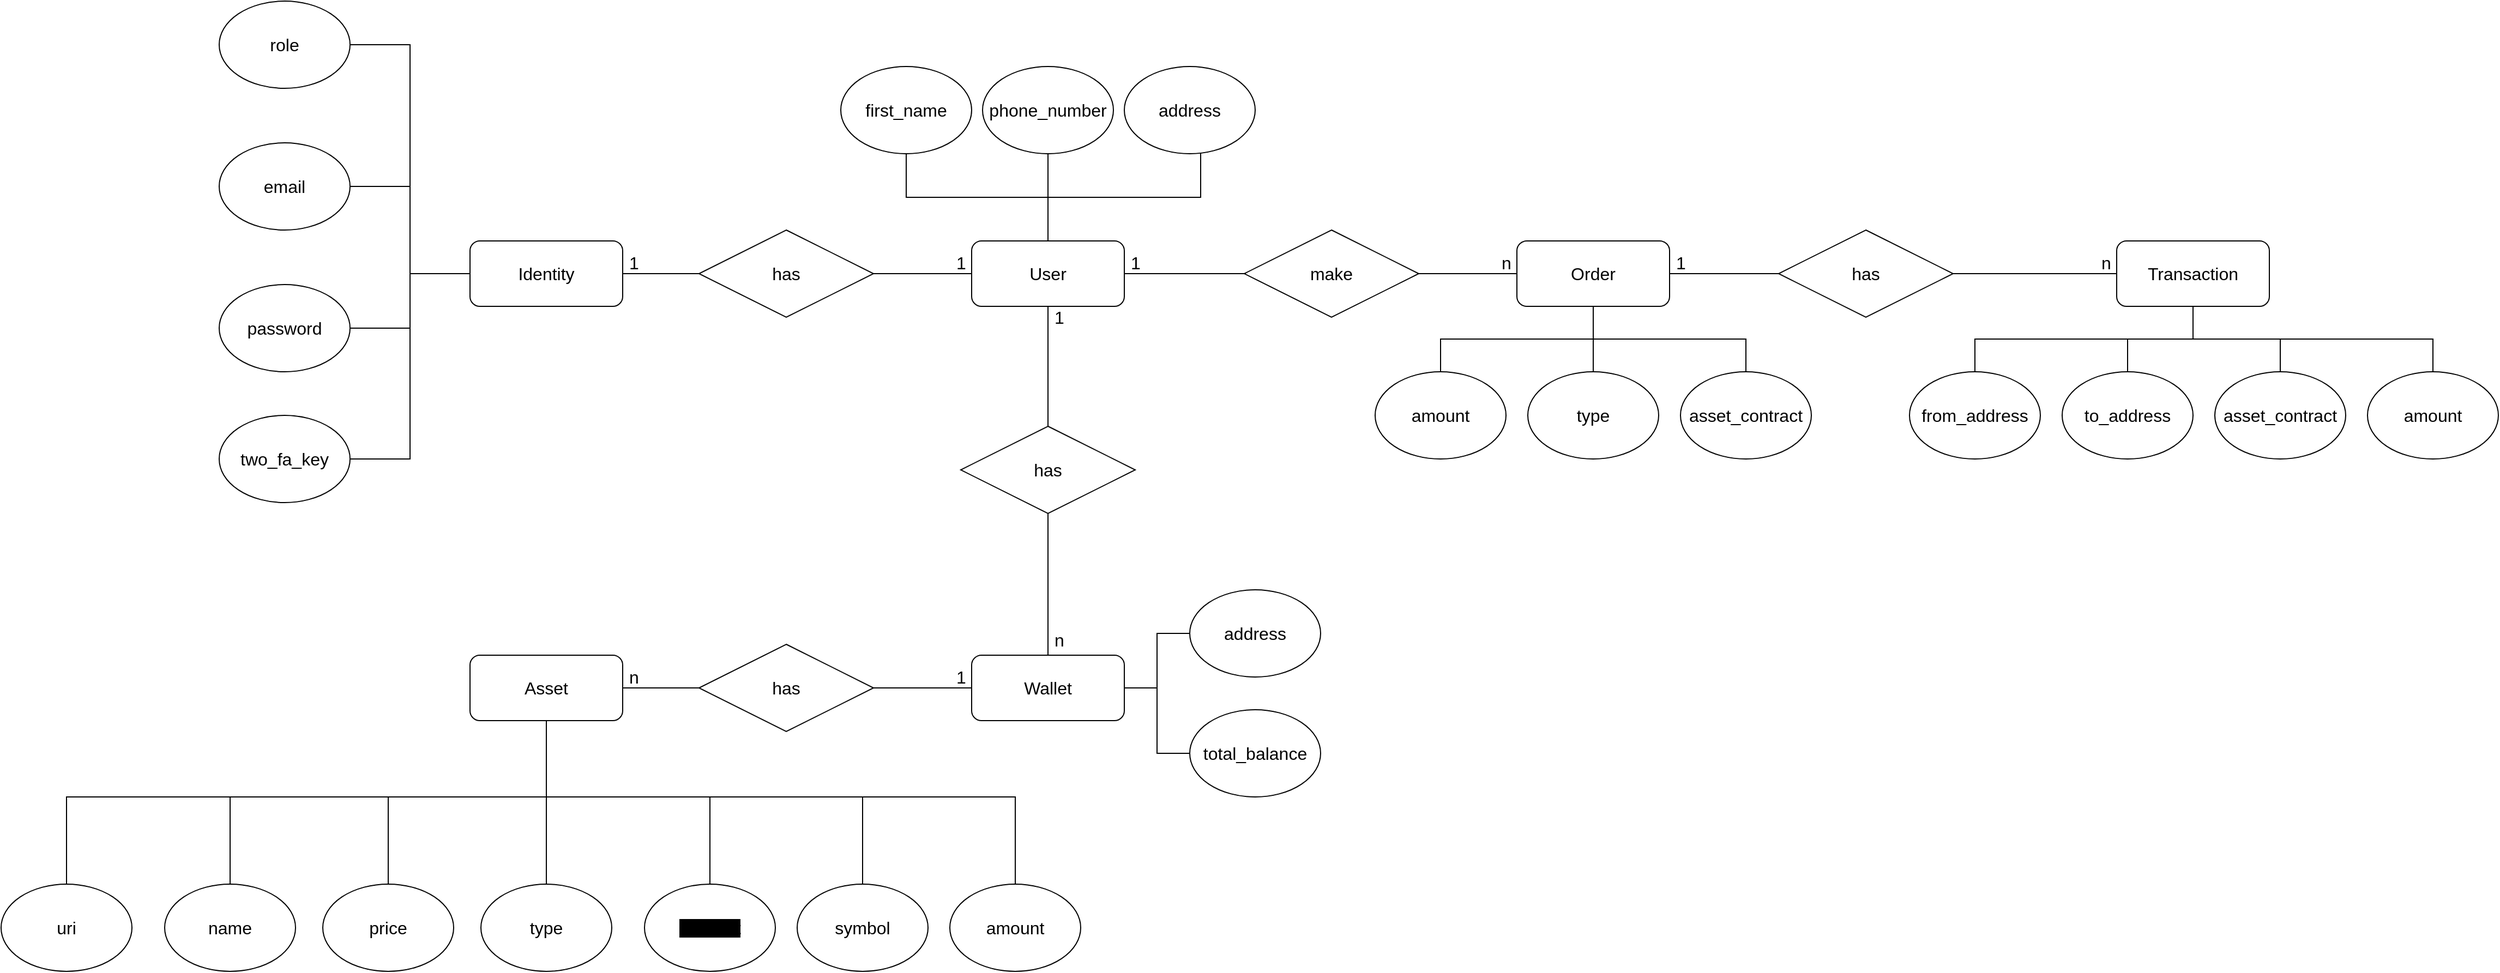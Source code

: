 <mxfile>
    <diagram id="1s-TvGuRiIi2WM94pZ83" name="SATAEX">
        <mxGraphModel dx="1370" dy="263" grid="1" gridSize="10" guides="1" tooltips="1" connect="1" arrows="1" fold="1" page="1" pageScale="1" pageWidth="850" pageHeight="1100" math="0" shadow="0">
            <root>
                <mxCell id="0"/>
                <mxCell id="1" parent="0"/>
                <mxCell id="2" value="User" style="rounded=1;whiteSpace=wrap;html=1;fontSize=16;" parent="1" vertex="1">
                    <mxGeometry x="130" y="270" width="140" height="60" as="geometry"/>
                </mxCell>
                <mxCell id="118" style="edgeStyle=orthogonalEdgeStyle;rounded=0;orthogonalLoop=1;jettySize=auto;html=1;entryX=0.5;entryY=0;entryDx=0;entryDy=0;startArrow=none;startFill=0;endArrow=none;endFill=0;fontSize=16;" parent="1" source="4" target="2" edge="1">
                    <mxGeometry relative="1" as="geometry"/>
                </mxCell>
                <mxCell id="4" value="first_name" style="ellipse;whiteSpace=wrap;html=1;fontSize=16;" parent="1" vertex="1">
                    <mxGeometry x="10" y="110" width="120" height="80" as="geometry"/>
                </mxCell>
                <mxCell id="32" value="last_name" style="edgeStyle=orthogonalEdgeStyle;rounded=0;orthogonalLoop=1;jettySize=auto;html=1;" parent="1" edge="1">
                    <mxGeometry x="260" y="200" width="120" height="80" as="geometry"/>
                </mxCell>
                <mxCell id="119" style="edgeStyle=orthogonalEdgeStyle;rounded=0;orthogonalLoop=1;jettySize=auto;html=1;startArrow=none;startFill=0;endArrow=none;endFill=0;fontSize=16;" parent="1" source="33" target="2" edge="1">
                    <mxGeometry relative="1" as="geometry"/>
                </mxCell>
                <mxCell id="33" value="phone_number" style="ellipse;whiteSpace=wrap;html=1;fontSize=16;" parent="1" vertex="1">
                    <mxGeometry x="140" y="110" width="120" height="80" as="geometry"/>
                </mxCell>
                <mxCell id="120" style="edgeStyle=orthogonalEdgeStyle;rounded=0;orthogonalLoop=1;jettySize=auto;html=1;startArrow=none;startFill=0;endArrow=none;endFill=0;fontSize=16;" parent="1" source="35" edge="1">
                    <mxGeometry relative="1" as="geometry">
                        <mxPoint x="200" y="270" as="targetPoint"/>
                        <Array as="points">
                            <mxPoint x="340" y="230"/>
                            <mxPoint x="200" y="230"/>
                        </Array>
                    </mxGeometry>
                </mxCell>
                <mxCell id="35" value="address" style="ellipse;whiteSpace=wrap;html=1;fontSize=16;" parent="1" vertex="1">
                    <mxGeometry x="270" y="110" width="120" height="80" as="geometry"/>
                </mxCell>
                <mxCell id="43" style="edgeStyle=orthogonalEdgeStyle;rounded=0;orthogonalLoop=1;jettySize=auto;html=1;exitX=0;exitY=0.5;exitDx=0;exitDy=0;entryX=1;entryY=0.5;entryDx=0;entryDy=0;endArrow=none;endFill=0;fontSize=16;" parent="1" source="41" target="42" edge="1">
                    <mxGeometry relative="1" as="geometry"/>
                </mxCell>
                <mxCell id="44" value="password" style="ellipse;whiteSpace=wrap;html=1;fontSize=16;" parent="1" vertex="1">
                    <mxGeometry x="-560" y="310" width="120" height="80" as="geometry"/>
                </mxCell>
                <mxCell id="42" value="email" style="ellipse;whiteSpace=wrap;html=1;fontSize=16;" parent="1" vertex="1">
                    <mxGeometry x="-560" y="180" width="120" height="80" as="geometry"/>
                </mxCell>
                <mxCell id="46" style="edgeStyle=orthogonalEdgeStyle;rounded=0;orthogonalLoop=1;jettySize=auto;html=1;entryX=1;entryY=0.5;entryDx=0;entryDy=0;endArrow=none;endFill=0;fontSize=16;" parent="1" source="41" target="44" edge="1">
                    <mxGeometry relative="1" as="geometry"/>
                </mxCell>
                <mxCell id="52" style="edgeStyle=orthogonalEdgeStyle;rounded=0;orthogonalLoop=1;jettySize=auto;html=1;entryX=0;entryY=0.5;entryDx=0;entryDy=0;startArrow=none;startFill=0;endArrow=none;endFill=0;fontSize=16;" parent="1" source="41" target="45" edge="1">
                    <mxGeometry relative="1" as="geometry"/>
                </mxCell>
                <mxCell id="54" style="edgeStyle=orthogonalEdgeStyle;rounded=0;orthogonalLoop=1;jettySize=auto;html=1;entryX=1;entryY=0.5;entryDx=0;entryDy=0;endArrow=none;endFill=0;fontSize=16;" parent="1" source="41" target="53" edge="1">
                    <mxGeometry relative="1" as="geometry"/>
                </mxCell>
                <mxCell id="148" style="edgeStyle=orthogonalEdgeStyle;rounded=0;orthogonalLoop=1;jettySize=auto;html=1;exitX=0;exitY=0.5;exitDx=0;exitDy=0;entryX=1;entryY=0.5;entryDx=0;entryDy=0;endArrow=none;endFill=0;fontSize=16;" edge="1" parent="1" source="41" target="147">
                    <mxGeometry relative="1" as="geometry"/>
                </mxCell>
                <mxCell id="41" value="Identity" style="rounded=1;whiteSpace=wrap;html=1;fontSize=16;" parent="1" vertex="1">
                    <mxGeometry x="-330" y="270" width="140" height="60" as="geometry"/>
                </mxCell>
                <mxCell id="47" style="edgeStyle=orthogonalEdgeStyle;rounded=0;orthogonalLoop=1;jettySize=auto;html=1;exitX=1;exitY=0.5;exitDx=0;exitDy=0;entryX=0;entryY=0.5;entryDx=0;entryDy=0;endArrow=none;endFill=0;fontSize=16;" parent="1" source="45" target="2" edge="1">
                    <mxGeometry relative="1" as="geometry"/>
                </mxCell>
                <mxCell id="45" value="has" style="rhombus;whiteSpace=wrap;html=1;fontSize=16;" parent="1" vertex="1">
                    <mxGeometry x="-120" y="260" width="160" height="80" as="geometry"/>
                </mxCell>
                <mxCell id="53" value="two_fa_key" style="ellipse;whiteSpace=wrap;html=1;fontSize=16;" parent="1" vertex="1">
                    <mxGeometry x="-560" y="430" width="120" height="80" as="geometry"/>
                </mxCell>
                <mxCell id="76" style="edgeStyle=orthogonalEdgeStyle;rounded=0;orthogonalLoop=1;jettySize=auto;html=1;entryX=0;entryY=0.5;entryDx=0;entryDy=0;startArrow=none;startFill=0;endArrow=none;endFill=0;fontSize=16;" parent="1" source="56" target="75" edge="1">
                    <mxGeometry relative="1" as="geometry"/>
                </mxCell>
                <mxCell id="77" style="edgeStyle=orthogonalEdgeStyle;rounded=0;orthogonalLoop=1;jettySize=auto;html=1;entryX=0;entryY=0.5;entryDx=0;entryDy=0;startArrow=none;startFill=0;endArrow=none;endFill=0;fontSize=16;" parent="1" source="56" target="74" edge="1">
                    <mxGeometry relative="1" as="geometry"/>
                </mxCell>
                <mxCell id="56" value="Wallet" style="rounded=1;whiteSpace=wrap;html=1;fontSize=16;" parent="1" vertex="1">
                    <mxGeometry x="130" y="650" width="140" height="60" as="geometry"/>
                </mxCell>
                <mxCell id="59" style="edgeStyle=orthogonalEdgeStyle;rounded=0;orthogonalLoop=1;jettySize=auto;html=1;entryX=0.5;entryY=1;entryDx=0;entryDy=0;startArrow=none;startFill=0;endArrow=none;endFill=0;fontSize=16;" parent="1" source="58" target="2" edge="1">
                    <mxGeometry relative="1" as="geometry"/>
                </mxCell>
                <mxCell id="60" style="edgeStyle=orthogonalEdgeStyle;rounded=0;orthogonalLoop=1;jettySize=auto;html=1;entryX=0.5;entryY=0;entryDx=0;entryDy=0;startArrow=none;startFill=0;endArrow=none;endFill=0;fontSize=16;" parent="1" source="58" target="56" edge="1">
                    <mxGeometry relative="1" as="geometry"/>
                </mxCell>
                <mxCell id="68" value="n" style="edgeLabel;html=1;align=center;verticalAlign=middle;resizable=0;points=[];fontSize=16;" parent="60" vertex="1" connectable="0">
                    <mxGeometry x="0.778" y="2" relative="1" as="geometry">
                        <mxPoint x="8" as="offset"/>
                    </mxGeometry>
                </mxCell>
                <mxCell id="58" value="has" style="rhombus;whiteSpace=wrap;html=1;fontSize=16;" parent="1" vertex="1">
                    <mxGeometry x="120" y="440" width="160" height="80" as="geometry"/>
                </mxCell>
                <mxCell id="71" value="1" style="text;html=1;align=center;verticalAlign=middle;resizable=0;points=[];autosize=1;strokeColor=none;fontSize=16;" parent="1" vertex="1">
                    <mxGeometry x="-190" y="280" width="20" height="20" as="geometry"/>
                </mxCell>
                <mxCell id="73" value="1" style="text;html=1;align=center;verticalAlign=middle;resizable=0;points=[];autosize=1;strokeColor=none;fontSize=16;" parent="1" vertex="1">
                    <mxGeometry x="110" y="280" width="20" height="20" as="geometry"/>
                </mxCell>
                <mxCell id="74" value="address" style="ellipse;whiteSpace=wrap;html=1;fontSize=16;" parent="1" vertex="1">
                    <mxGeometry x="330" y="590" width="120" height="80" as="geometry"/>
                </mxCell>
                <mxCell id="75" value="total_balance" style="ellipse;whiteSpace=wrap;html=1;fontSize=16;" parent="1" vertex="1">
                    <mxGeometry x="330" y="700" width="120" height="80" as="geometry"/>
                </mxCell>
                <mxCell id="100" style="edgeStyle=orthogonalEdgeStyle;rounded=0;orthogonalLoop=1;jettySize=auto;html=1;startArrow=none;startFill=0;endArrow=none;endFill=0;fontSize=16;" parent="1" source="78" target="98" edge="1">
                    <mxGeometry relative="1" as="geometry">
                        <Array as="points">
                            <mxPoint x="-260" y="780"/>
                            <mxPoint x="30" y="780"/>
                        </Array>
                    </mxGeometry>
                </mxCell>
                <mxCell id="101" style="edgeStyle=orthogonalEdgeStyle;rounded=0;orthogonalLoop=1;jettySize=auto;html=1;startArrow=none;startFill=0;endArrow=none;endFill=0;fontSize=16;" parent="1" source="78" target="96" edge="1">
                    <mxGeometry relative="1" as="geometry">
                        <Array as="points">
                            <mxPoint x="-260" y="780"/>
                            <mxPoint x="-110" y="780"/>
                        </Array>
                    </mxGeometry>
                </mxCell>
                <mxCell id="102" style="edgeStyle=orthogonalEdgeStyle;rounded=0;orthogonalLoop=1;jettySize=auto;html=1;entryX=0.5;entryY=0;entryDx=0;entryDy=0;startArrow=none;startFill=0;endArrow=none;endFill=0;fontSize=16;" parent="1" source="78" target="93" edge="1">
                    <mxGeometry relative="1" as="geometry"/>
                </mxCell>
                <mxCell id="103" style="edgeStyle=orthogonalEdgeStyle;rounded=0;orthogonalLoop=1;jettySize=auto;html=1;entryX=0.5;entryY=0;entryDx=0;entryDy=0;startArrow=none;startFill=0;endArrow=none;endFill=0;fontSize=16;" parent="1" source="78" target="86" edge="1">
                    <mxGeometry relative="1" as="geometry">
                        <Array as="points">
                            <mxPoint x="-260" y="780"/>
                            <mxPoint x="-405" y="780"/>
                        </Array>
                    </mxGeometry>
                </mxCell>
                <mxCell id="104" style="edgeStyle=orthogonalEdgeStyle;rounded=0;orthogonalLoop=1;jettySize=auto;html=1;entryX=0.5;entryY=0;entryDx=0;entryDy=0;startArrow=none;startFill=0;endArrow=none;endFill=0;fontSize=16;" parent="1" source="78" target="85" edge="1">
                    <mxGeometry relative="1" as="geometry">
                        <Array as="points">
                            <mxPoint x="-260" y="780"/>
                            <mxPoint x="-550" y="780"/>
                        </Array>
                    </mxGeometry>
                </mxCell>
                <mxCell id="107" style="edgeStyle=orthogonalEdgeStyle;rounded=0;orthogonalLoop=1;jettySize=auto;html=1;entryX=0.5;entryY=0;entryDx=0;entryDy=0;endArrow=none;endFill=0;exitX=0.5;exitY=1;exitDx=0;exitDy=0;fontSize=16;" parent="1" source="78" target="106" edge="1">
                    <mxGeometry relative="1" as="geometry">
                        <Array as="points">
                            <mxPoint x="-260" y="780"/>
                            <mxPoint x="-700" y="780"/>
                        </Array>
                    </mxGeometry>
                </mxCell>
                <mxCell id="111" style="edgeStyle=orthogonalEdgeStyle;rounded=0;orthogonalLoop=1;jettySize=auto;html=1;entryX=0.5;entryY=0;entryDx=0;entryDy=0;startArrow=none;startFill=0;endArrow=none;endFill=0;fontSize=16;" parent="1" source="78" target="110" edge="1">
                    <mxGeometry relative="1" as="geometry">
                        <Array as="points">
                            <mxPoint x="-260" y="780"/>
                            <mxPoint x="170" y="780"/>
                        </Array>
                    </mxGeometry>
                </mxCell>
                <mxCell id="78" value="Asset" style="rounded=1;whiteSpace=wrap;html=1;fontSize=16;" parent="1" vertex="1">
                    <mxGeometry x="-330" y="650" width="140" height="60" as="geometry"/>
                </mxCell>
                <mxCell id="80" style="edgeStyle=orthogonalEdgeStyle;rounded=0;orthogonalLoop=1;jettySize=auto;html=1;entryX=0;entryY=0.5;entryDx=0;entryDy=0;startArrow=none;startFill=0;endArrow=none;endFill=0;fontSize=16;" parent="1" source="79" target="56" edge="1">
                    <mxGeometry relative="1" as="geometry"/>
                </mxCell>
                <mxCell id="82" value="1" style="text;html=1;align=center;verticalAlign=middle;resizable=0;points=[];autosize=1;strokeColor=none;fontSize=16;" parent="1" vertex="1">
                    <mxGeometry x="110" y="660" width="20" height="20" as="geometry"/>
                </mxCell>
                <mxCell id="81" style="edgeStyle=orthogonalEdgeStyle;rounded=0;orthogonalLoop=1;jettySize=auto;html=1;exitX=0;exitY=0.5;exitDx=0;exitDy=0;entryX=1;entryY=0.5;entryDx=0;entryDy=0;startArrow=none;startFill=0;endArrow=none;endFill=0;fontSize=16;" parent="1" source="79" target="78" edge="1">
                    <mxGeometry relative="1" as="geometry"/>
                </mxCell>
                <mxCell id="79" value="has" style="rhombus;whiteSpace=wrap;html=1;fontSize=16;" parent="1" vertex="1">
                    <mxGeometry x="-120" y="640" width="160" height="80" as="geometry"/>
                </mxCell>
                <mxCell id="83" value="n" style="text;html=1;align=center;verticalAlign=middle;resizable=0;points=[];autosize=1;strokeColor=none;fontSize=16;" parent="1" vertex="1">
                    <mxGeometry x="-190" y="660" width="20" height="20" as="geometry"/>
                </mxCell>
                <mxCell id="85" value="name" style="ellipse;whiteSpace=wrap;html=1;fontSize=16;" parent="1" vertex="1">
                    <mxGeometry x="-610" y="860" width="120" height="80" as="geometry"/>
                </mxCell>
                <mxCell id="86" value="price" style="ellipse;whiteSpace=wrap;html=1;fontSize=16;" parent="1" vertex="1">
                    <mxGeometry x="-465" y="860" width="120" height="80" as="geometry"/>
                </mxCell>
                <mxCell id="93" value="type" style="ellipse;whiteSpace=wrap;html=1;fontSize=16;" parent="1" vertex="1">
                    <mxGeometry x="-320" y="860" width="120" height="80" as="geometry"/>
                </mxCell>
                <mxCell id="95" value="1" style="text;html=1;align=center;verticalAlign=middle;resizable=0;points=[];autosize=1;strokeColor=none;fontSize=16;" parent="1" vertex="1">
                    <mxGeometry x="200" y="330" width="20" height="20" as="geometry"/>
                </mxCell>
                <mxCell id="96" value="&lt;span style=&quot;font-size: 16px ; background-color: rgb(0 , 0 , 0)&quot;&gt;contract&lt;/span&gt;" style="ellipse;whiteSpace=wrap;html=1;fontSize=16;" parent="1" vertex="1">
                    <mxGeometry x="-170" y="860" width="120" height="80" as="geometry"/>
                </mxCell>
                <mxCell id="98" value="symbol" style="ellipse;whiteSpace=wrap;html=1;fontSize=16;" parent="1" vertex="1">
                    <mxGeometry x="-30" y="860" width="120" height="80" as="geometry"/>
                </mxCell>
                <mxCell id="106" value="uri" style="ellipse;whiteSpace=wrap;html=1;fontSize=16;" parent="1" vertex="1">
                    <mxGeometry x="-760" y="860" width="120" height="80" as="geometry"/>
                </mxCell>
                <mxCell id="110" value="amount" style="ellipse;whiteSpace=wrap;html=1;fontSize=16;" parent="1" vertex="1">
                    <mxGeometry x="110" y="860" width="120" height="80" as="geometry"/>
                </mxCell>
                <mxCell id="141" style="edgeStyle=orthogonalEdgeStyle;rounded=0;orthogonalLoop=1;jettySize=auto;html=1;startArrow=none;startFill=0;endArrow=none;endFill=0;fontSize=16;" parent="1" source="112" target="137" edge="1">
                    <mxGeometry relative="1" as="geometry">
                        <Array as="points">
                            <mxPoint x="1250" y="360"/>
                            <mxPoint x="1050" y="360"/>
                        </Array>
                    </mxGeometry>
                </mxCell>
                <mxCell id="142" style="edgeStyle=orthogonalEdgeStyle;rounded=0;orthogonalLoop=1;jettySize=auto;html=1;startArrow=none;startFill=0;endArrow=none;endFill=0;fontSize=16;" parent="1" source="112" target="138" edge="1">
                    <mxGeometry relative="1" as="geometry"/>
                </mxCell>
                <mxCell id="143" style="edgeStyle=orthogonalEdgeStyle;rounded=0;orthogonalLoop=1;jettySize=auto;html=1;entryX=0.5;entryY=0;entryDx=0;entryDy=0;startArrow=none;startFill=0;endArrow=none;endFill=0;fontSize=16;" parent="1" source="112" target="139" edge="1">
                    <mxGeometry relative="1" as="geometry"/>
                </mxCell>
                <mxCell id="144" style="edgeStyle=orthogonalEdgeStyle;rounded=0;orthogonalLoop=1;jettySize=auto;html=1;entryX=0.5;entryY=0;entryDx=0;entryDy=0;startArrow=none;startFill=0;endArrow=none;endFill=0;fontSize=16;" parent="1" source="112" target="140" edge="1">
                    <mxGeometry relative="1" as="geometry">
                        <Array as="points">
                            <mxPoint x="1250" y="360"/>
                            <mxPoint x="1470" y="360"/>
                        </Array>
                    </mxGeometry>
                </mxCell>
                <mxCell id="112" value="Transaction" style="rounded=1;whiteSpace=wrap;html=1;fontSize=16;" parent="1" vertex="1">
                    <mxGeometry x="1180" y="270" width="140" height="60" as="geometry"/>
                </mxCell>
                <mxCell id="114" style="edgeStyle=orthogonalEdgeStyle;rounded=0;orthogonalLoop=1;jettySize=auto;html=1;entryX=1;entryY=0.5;entryDx=0;entryDy=0;startArrow=none;startFill=0;endArrow=none;endFill=0;fontSize=16;" parent="1" source="113" target="2" edge="1">
                    <mxGeometry relative="1" as="geometry"/>
                </mxCell>
                <mxCell id="122" value="" style="edgeStyle=orthogonalEdgeStyle;rounded=0;orthogonalLoop=1;jettySize=auto;html=1;startArrow=none;startFill=0;endArrow=none;endFill=0;fontSize=16;" parent="1" source="113" target="121" edge="1">
                    <mxGeometry relative="1" as="geometry"/>
                </mxCell>
                <mxCell id="113" value="make" style="rhombus;whiteSpace=wrap;html=1;fontSize=16;" parent="1" vertex="1">
                    <mxGeometry x="380" y="260" width="160" height="80" as="geometry"/>
                </mxCell>
                <mxCell id="116" value="1" style="text;html=1;align=center;verticalAlign=middle;resizable=0;points=[];autosize=1;strokeColor=none;fontSize=16;" parent="1" vertex="1">
                    <mxGeometry x="270" y="280" width="20" height="20" as="geometry"/>
                </mxCell>
                <mxCell id="117" value="n" style="text;html=1;align=center;verticalAlign=middle;resizable=0;points=[];autosize=1;strokeColor=none;fontSize=16;" parent="1" vertex="1">
                    <mxGeometry x="610" y="280" width="20" height="20" as="geometry"/>
                </mxCell>
                <mxCell id="128" value="" style="edgeStyle=orthogonalEdgeStyle;rounded=0;orthogonalLoop=1;jettySize=auto;html=1;startArrow=none;startFill=0;endArrow=none;endFill=0;fontSize=16;" parent="1" source="121" target="125" edge="1">
                    <mxGeometry relative="1" as="geometry"/>
                </mxCell>
                <mxCell id="132" style="edgeStyle=orthogonalEdgeStyle;rounded=0;orthogonalLoop=1;jettySize=auto;html=1;entryX=0.5;entryY=0;entryDx=0;entryDy=0;startArrow=none;startFill=0;endArrow=none;endFill=0;fontSize=16;" parent="1" source="121" target="131" edge="1">
                    <mxGeometry relative="1" as="geometry"/>
                </mxCell>
                <mxCell id="134" style="edgeStyle=orthogonalEdgeStyle;rounded=0;orthogonalLoop=1;jettySize=auto;html=1;entryX=0.5;entryY=0;entryDx=0;entryDy=0;startArrow=none;startFill=0;endArrow=none;endFill=0;fontSize=16;" parent="1" source="121" target="133" edge="1">
                    <mxGeometry relative="1" as="geometry">
                        <Array as="points">
                            <mxPoint x="700" y="360"/>
                            <mxPoint x="840" y="360"/>
                        </Array>
                    </mxGeometry>
                </mxCell>
                <mxCell id="136" style="edgeStyle=orthogonalEdgeStyle;rounded=0;orthogonalLoop=1;jettySize=auto;html=1;startArrow=none;startFill=0;endArrow=none;endFill=0;fontSize=16;" parent="1" source="121" target="135" edge="1">
                    <mxGeometry relative="1" as="geometry">
                        <Array as="points">
                            <mxPoint x="700" y="360"/>
                            <mxPoint x="560" y="360"/>
                        </Array>
                    </mxGeometry>
                </mxCell>
                <mxCell id="121" value="Order" style="rounded=1;whiteSpace=wrap;html=1;fontSize=16;" parent="1" vertex="1">
                    <mxGeometry x="630" y="270" width="140" height="60" as="geometry"/>
                </mxCell>
                <mxCell id="126" value="" style="edgeStyle=orthogonalEdgeStyle;rounded=0;orthogonalLoop=1;jettySize=auto;html=1;startArrow=none;startFill=0;endArrow=none;endFill=0;fontSize=16;" parent="1" source="125" target="112" edge="1">
                    <mxGeometry relative="1" as="geometry"/>
                </mxCell>
                <mxCell id="127" value="" style="edgeStyle=orthogonalEdgeStyle;rounded=0;orthogonalLoop=1;jettySize=auto;html=1;startArrow=none;startFill=0;endArrow=none;endFill=0;fontSize=16;" parent="1" source="125" target="121" edge="1">
                    <mxGeometry relative="1" as="geometry"/>
                </mxCell>
                <mxCell id="125" value="has" style="rhombus;whiteSpace=wrap;html=1;fontSize=16;" parent="1" vertex="1">
                    <mxGeometry x="870" y="260" width="160" height="80" as="geometry"/>
                </mxCell>
                <mxCell id="129" value="1" style="text;html=1;align=center;verticalAlign=middle;resizable=0;points=[];autosize=1;strokeColor=none;fontSize=16;" parent="1" vertex="1">
                    <mxGeometry x="770" y="280" width="20" height="20" as="geometry"/>
                </mxCell>
                <mxCell id="130" value="n" style="text;html=1;align=center;verticalAlign=middle;resizable=0;points=[];autosize=1;strokeColor=none;fontSize=16;" parent="1" vertex="1">
                    <mxGeometry x="1160" y="280" width="20" height="20" as="geometry"/>
                </mxCell>
                <mxCell id="131" value="type" style="ellipse;whiteSpace=wrap;html=1;fontSize=16;" parent="1" vertex="1">
                    <mxGeometry x="640" y="390" width="120" height="80" as="geometry"/>
                </mxCell>
                <mxCell id="133" value="asset_contract" style="ellipse;whiteSpace=wrap;html=1;fontSize=16;" parent="1" vertex="1">
                    <mxGeometry x="780" y="390" width="120" height="80" as="geometry"/>
                </mxCell>
                <mxCell id="135" value="amount" style="ellipse;whiteSpace=wrap;html=1;fontSize=16;" parent="1" vertex="1">
                    <mxGeometry x="500" y="390" width="120" height="80" as="geometry"/>
                </mxCell>
                <mxCell id="137" value="from_address" style="ellipse;whiteSpace=wrap;html=1;fontSize=16;" parent="1" vertex="1">
                    <mxGeometry x="990" y="390" width="120" height="80" as="geometry"/>
                </mxCell>
                <mxCell id="138" value="to_address" style="ellipse;whiteSpace=wrap;html=1;fontSize=16;" parent="1" vertex="1">
                    <mxGeometry x="1130" y="390" width="120" height="80" as="geometry"/>
                </mxCell>
                <mxCell id="139" value="asset_contract" style="ellipse;whiteSpace=wrap;html=1;fontSize=16;" parent="1" vertex="1">
                    <mxGeometry x="1270" y="390" width="120" height="80" as="geometry"/>
                </mxCell>
                <mxCell id="140" value="amount" style="ellipse;whiteSpace=wrap;html=1;fontSize=16;" parent="1" vertex="1">
                    <mxGeometry x="1410" y="390" width="120" height="80" as="geometry"/>
                </mxCell>
                <mxCell id="147" value="role" style="ellipse;whiteSpace=wrap;html=1;fontSize=16;" vertex="1" parent="1">
                    <mxGeometry x="-560" y="50" width="120" height="80" as="geometry"/>
                </mxCell>
            </root>
        </mxGraphModel>
    </diagram>
</mxfile>